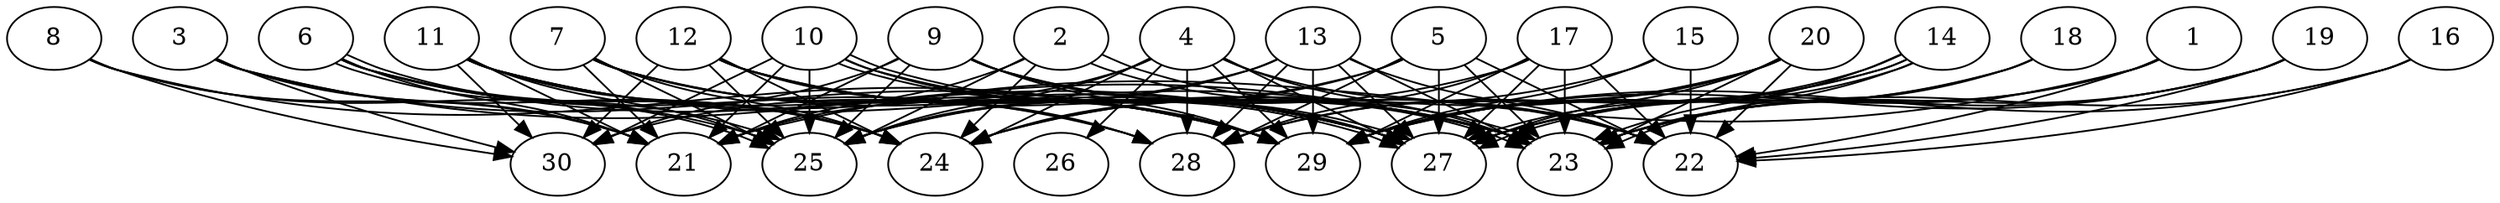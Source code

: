 // DAG automatically generated by daggen at Thu Oct  3 14:04:19 2019
// ./daggen --dot -n 30 --ccr 0.5 --fat 0.9 --regular 0.9 --density 0.9 --mindata 5242880 --maxdata 52428800 
digraph G {
  1 [size="39823360", alpha="0.03", expect_size="19911680"] 
  1 -> 21 [size ="19911680"]
  1 -> 22 [size ="19911680"]
  1 -> 23 [size ="19911680"]
  1 -> 27 [size ="19911680"]
  2 [size="19562496", alpha="0.10", expect_size="9781248"] 
  2 -> 21 [size ="9781248"]
  2 -> 23 [size ="9781248"]
  2 -> 23 [size ="9781248"]
  2 -> 24 [size ="9781248"]
  2 -> 25 [size ="9781248"]
  3 [size="12232704", alpha="0.00", expect_size="6116352"] 
  3 -> 21 [size ="6116352"]
  3 -> 23 [size ="6116352"]
  3 -> 24 [size ="6116352"]
  3 -> 29 [size ="6116352"]
  3 -> 30 [size ="6116352"]
  4 [size="89595904", alpha="0.07", expect_size="44797952"] 
  4 -> 21 [size ="44797952"]
  4 -> 22 [size ="44797952"]
  4 -> 23 [size ="44797952"]
  4 -> 24 [size ="44797952"]
  4 -> 25 [size ="44797952"]
  4 -> 26 [size ="44797952"]
  4 -> 27 [size ="44797952"]
  4 -> 28 [size ="44797952"]
  4 -> 29 [size ="44797952"]
  5 [size="21866496", alpha="0.01", expect_size="10933248"] 
  5 -> 22 [size ="10933248"]
  5 -> 23 [size ="10933248"]
  5 -> 24 [size ="10933248"]
  5 -> 25 [size ="10933248"]
  5 -> 27 [size ="10933248"]
  5 -> 28 [size ="10933248"]
  6 [size="98598912", alpha="0.20", expect_size="49299456"] 
  6 -> 21 [size ="49299456"]
  6 -> 24 [size ="49299456"]
  6 -> 25 [size ="49299456"]
  6 -> 25 [size ="49299456"]
  6 -> 27 [size ="49299456"]
  6 -> 28 [size ="49299456"]
  7 [size="38234112", alpha="0.19", expect_size="19117056"] 
  7 -> 21 [size ="19117056"]
  7 -> 24 [size ="19117056"]
  7 -> 25 [size ="19117056"]
  7 -> 27 [size ="19117056"]
  7 -> 28 [size ="19117056"]
  7 -> 29 [size ="19117056"]
  8 [size="90974208", alpha="0.19", expect_size="45487104"] 
  8 -> 21 [size ="45487104"]
  8 -> 25 [size ="45487104"]
  8 -> 29 [size ="45487104"]
  8 -> 30 [size ="45487104"]
  9 [size="82173952", alpha="0.08", expect_size="41086976"] 
  9 -> 21 [size ="41086976"]
  9 -> 22 [size ="41086976"]
  9 -> 23 [size ="41086976"]
  9 -> 25 [size ="41086976"]
  9 -> 27 [size ="41086976"]
  9 -> 29 [size ="41086976"]
  9 -> 30 [size ="41086976"]
  10 [size="90605568", alpha="0.16", expect_size="45302784"] 
  10 -> 21 [size ="45302784"]
  10 -> 23 [size ="45302784"]
  10 -> 25 [size ="45302784"]
  10 -> 27 [size ="45302784"]
  10 -> 27 [size ="45302784"]
  10 -> 29 [size ="45302784"]
  10 -> 30 [size ="45302784"]
  11 [size="80689152", alpha="0.02", expect_size="40344576"] 
  11 -> 21 [size ="40344576"]
  11 -> 23 [size ="40344576"]
  11 -> 24 [size ="40344576"]
  11 -> 25 [size ="40344576"]
  11 -> 27 [size ="40344576"]
  11 -> 29 [size ="40344576"]
  11 -> 30 [size ="40344576"]
  12 [size="95428608", alpha="0.17", expect_size="47714304"] 
  12 -> 23 [size ="47714304"]
  12 -> 24 [size ="47714304"]
  12 -> 25 [size ="47714304"]
  12 -> 27 [size ="47714304"]
  12 -> 28 [size ="47714304"]
  12 -> 29 [size ="47714304"]
  12 -> 30 [size ="47714304"]
  13 [size="46131200", alpha="0.16", expect_size="23065600"] 
  13 -> 22 [size ="23065600"]
  13 -> 23 [size ="23065600"]
  13 -> 25 [size ="23065600"]
  13 -> 27 [size ="23065600"]
  13 -> 28 [size ="23065600"]
  13 -> 29 [size ="23065600"]
  13 -> 30 [size ="23065600"]
  14 [size="47173632", alpha="0.16", expect_size="23586816"] 
  14 -> 23 [size ="23586816"]
  14 -> 23 [size ="23586816"]
  14 -> 27 [size ="23586816"]
  14 -> 27 [size ="23586816"]
  14 -> 28 [size ="23586816"]
  14 -> 29 [size ="23586816"]
  15 [size="80488448", alpha="0.11", expect_size="40244224"] 
  15 -> 22 [size ="40244224"]
  15 -> 24 [size ="40244224"]
  15 -> 29 [size ="40244224"]
  16 [size="85460992", alpha="0.18", expect_size="42730496"] 
  16 -> 22 [size ="42730496"]
  16 -> 23 [size ="42730496"]
  16 -> 29 [size ="42730496"]
  17 [size="83329024", alpha="0.13", expect_size="41664512"] 
  17 -> 22 [size ="41664512"]
  17 -> 23 [size ="41664512"]
  17 -> 25 [size ="41664512"]
  17 -> 27 [size ="41664512"]
  17 -> 28 [size ="41664512"]
  17 -> 29 [size ="41664512"]
  18 [size="77152256", alpha="0.13", expect_size="38576128"] 
  18 -> 23 [size ="38576128"]
  18 -> 27 [size ="38576128"]
  18 -> 29 [size ="38576128"]
  19 [size="73402368", alpha="0.01", expect_size="36701184"] 
  19 -> 22 [size ="36701184"]
  19 -> 23 [size ="36701184"]
  19 -> 27 [size ="36701184"]
  19 -> 29 [size ="36701184"]
  20 [size="15249408", alpha="0.10", expect_size="7624704"] 
  20 -> 22 [size ="7624704"]
  20 -> 23 [size ="7624704"]
  20 -> 24 [size ="7624704"]
  20 -> 27 [size ="7624704"]
  20 -> 28 [size ="7624704"]
  20 -> 29 [size ="7624704"]
  21 [size="89153536", alpha="0.07", expect_size="44576768"] 
  22 [size="100933632", alpha="0.05", expect_size="50466816"] 
  23 [size="86329344", alpha="0.03", expect_size="43164672"] 
  24 [size="67491840", alpha="0.18", expect_size="33745920"] 
  25 [size="47607808", alpha="0.16", expect_size="23803904"] 
  26 [size="101623808", alpha="0.12", expect_size="50811904"] 
  27 [size="93999104", alpha="0.14", expect_size="46999552"] 
  28 [size="59152384", alpha="0.13", expect_size="29576192"] 
  29 [size="25989120", alpha="0.08", expect_size="12994560"] 
  30 [size="28510208", alpha="0.19", expect_size="14255104"] 
}
